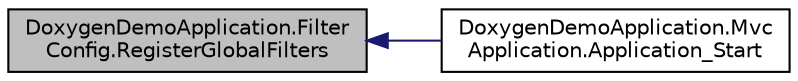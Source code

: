 digraph "DoxygenDemoApplication.FilterConfig.RegisterGlobalFilters"
{
  edge [fontname="Helvetica",fontsize="10",labelfontname="Helvetica",labelfontsize="10"];
  node [fontname="Helvetica",fontsize="10",shape=record];
  rankdir="LR";
  Node1 [label="DoxygenDemoApplication.Filter\lConfig.RegisterGlobalFilters",height=0.2,width=0.4,color="black", fillcolor="grey75", style="filled", fontcolor="black"];
  Node1 -> Node2 [dir="back",color="midnightblue",fontsize="10",style="solid",fontname="Helvetica"];
  Node2 [label="DoxygenDemoApplication.Mvc\lApplication.Application_Start",height=0.2,width=0.4,color="black", fillcolor="white", style="filled",URL="$class_doxygen_demo_application_1_1_mvc_application.html#a65c33faea17a0f68997fc321fdeab52b"];
}

